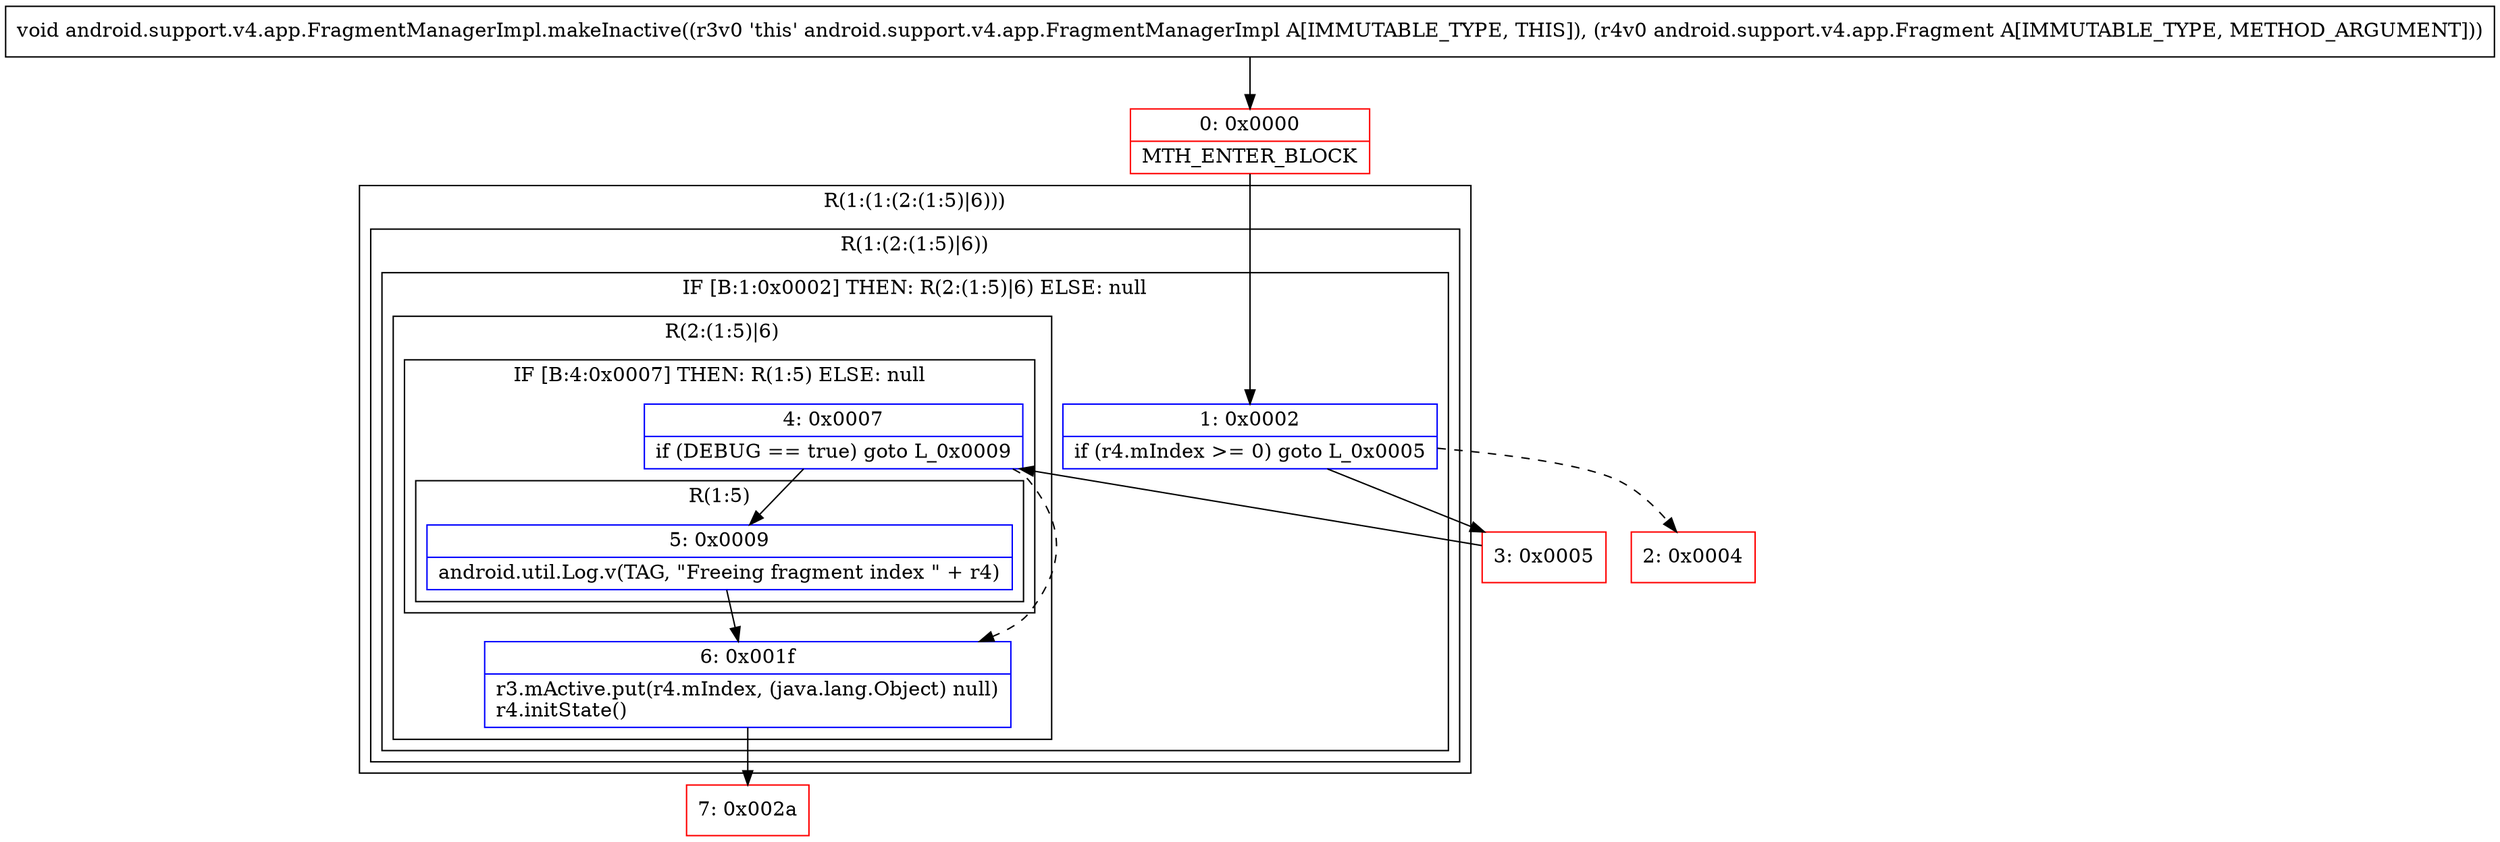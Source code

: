 digraph "CFG forandroid.support.v4.app.FragmentManagerImpl.makeInactive(Landroid\/support\/v4\/app\/Fragment;)V" {
subgraph cluster_Region_294610151 {
label = "R(1:(1:(2:(1:5)|6)))";
node [shape=record,color=blue];
subgraph cluster_Region_1151377583 {
label = "R(1:(2:(1:5)|6))";
node [shape=record,color=blue];
subgraph cluster_IfRegion_278772041 {
label = "IF [B:1:0x0002] THEN: R(2:(1:5)|6) ELSE: null";
node [shape=record,color=blue];
Node_1 [shape=record,label="{1\:\ 0x0002|if (r4.mIndex \>= 0) goto L_0x0005\l}"];
subgraph cluster_Region_1293813578 {
label = "R(2:(1:5)|6)";
node [shape=record,color=blue];
subgraph cluster_IfRegion_660404818 {
label = "IF [B:4:0x0007] THEN: R(1:5) ELSE: null";
node [shape=record,color=blue];
Node_4 [shape=record,label="{4\:\ 0x0007|if (DEBUG == true) goto L_0x0009\l}"];
subgraph cluster_Region_1714983886 {
label = "R(1:5)";
node [shape=record,color=blue];
Node_5 [shape=record,label="{5\:\ 0x0009|android.util.Log.v(TAG, \"Freeing fragment index \" + r4)\l}"];
}
}
Node_6 [shape=record,label="{6\:\ 0x001f|r3.mActive.put(r4.mIndex, (java.lang.Object) null)\lr4.initState()\l}"];
}
}
}
}
Node_0 [shape=record,color=red,label="{0\:\ 0x0000|MTH_ENTER_BLOCK\l}"];
Node_2 [shape=record,color=red,label="{2\:\ 0x0004}"];
Node_3 [shape=record,color=red,label="{3\:\ 0x0005}"];
Node_7 [shape=record,color=red,label="{7\:\ 0x002a}"];
MethodNode[shape=record,label="{void android.support.v4.app.FragmentManagerImpl.makeInactive((r3v0 'this' android.support.v4.app.FragmentManagerImpl A[IMMUTABLE_TYPE, THIS]), (r4v0 android.support.v4.app.Fragment A[IMMUTABLE_TYPE, METHOD_ARGUMENT])) }"];
MethodNode -> Node_0;
Node_1 -> Node_2[style=dashed];
Node_1 -> Node_3;
Node_4 -> Node_5;
Node_4 -> Node_6[style=dashed];
Node_5 -> Node_6;
Node_6 -> Node_7;
Node_0 -> Node_1;
Node_3 -> Node_4;
}

